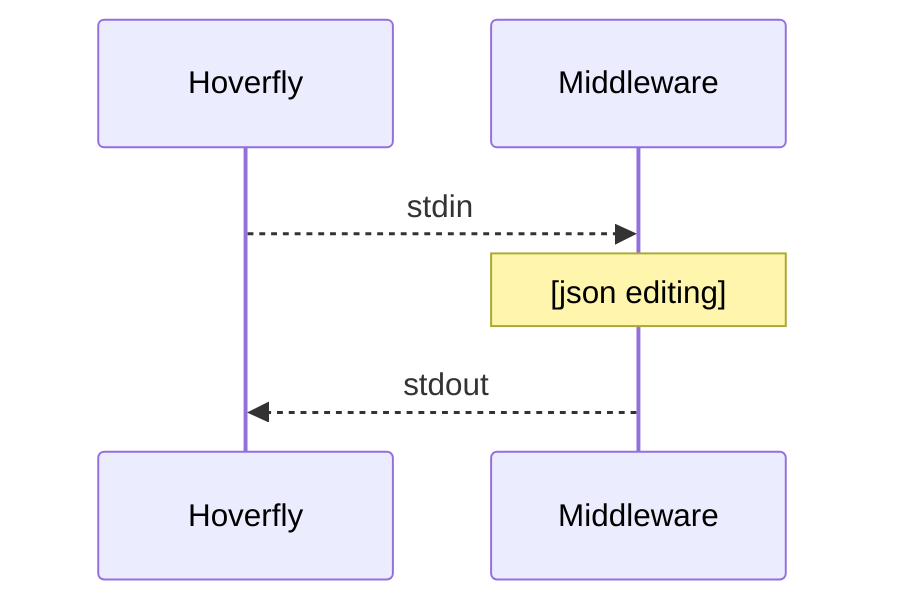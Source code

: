 sequenceDiagram
    participant Hoverfly
    participant Middleware
    Hoverfly -->> Middleware: stdin
    note over Middleware: [json editing]
    Middleware -->> Hoverfly: stdout